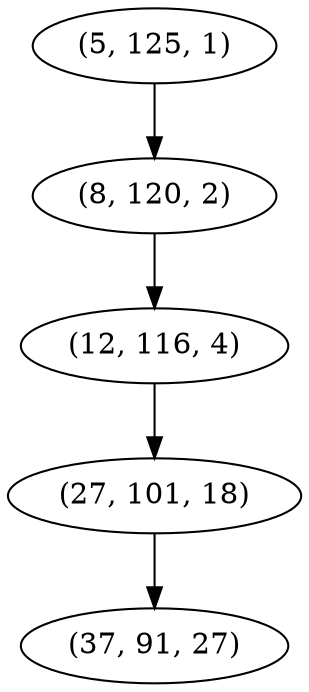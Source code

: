 digraph tree {
    "(5, 125, 1)";
    "(8, 120, 2)";
    "(12, 116, 4)";
    "(27, 101, 18)";
    "(37, 91, 27)";
    "(5, 125, 1)" -> "(8, 120, 2)";
    "(8, 120, 2)" -> "(12, 116, 4)";
    "(12, 116, 4)" -> "(27, 101, 18)";
    "(27, 101, 18)" -> "(37, 91, 27)";
}

